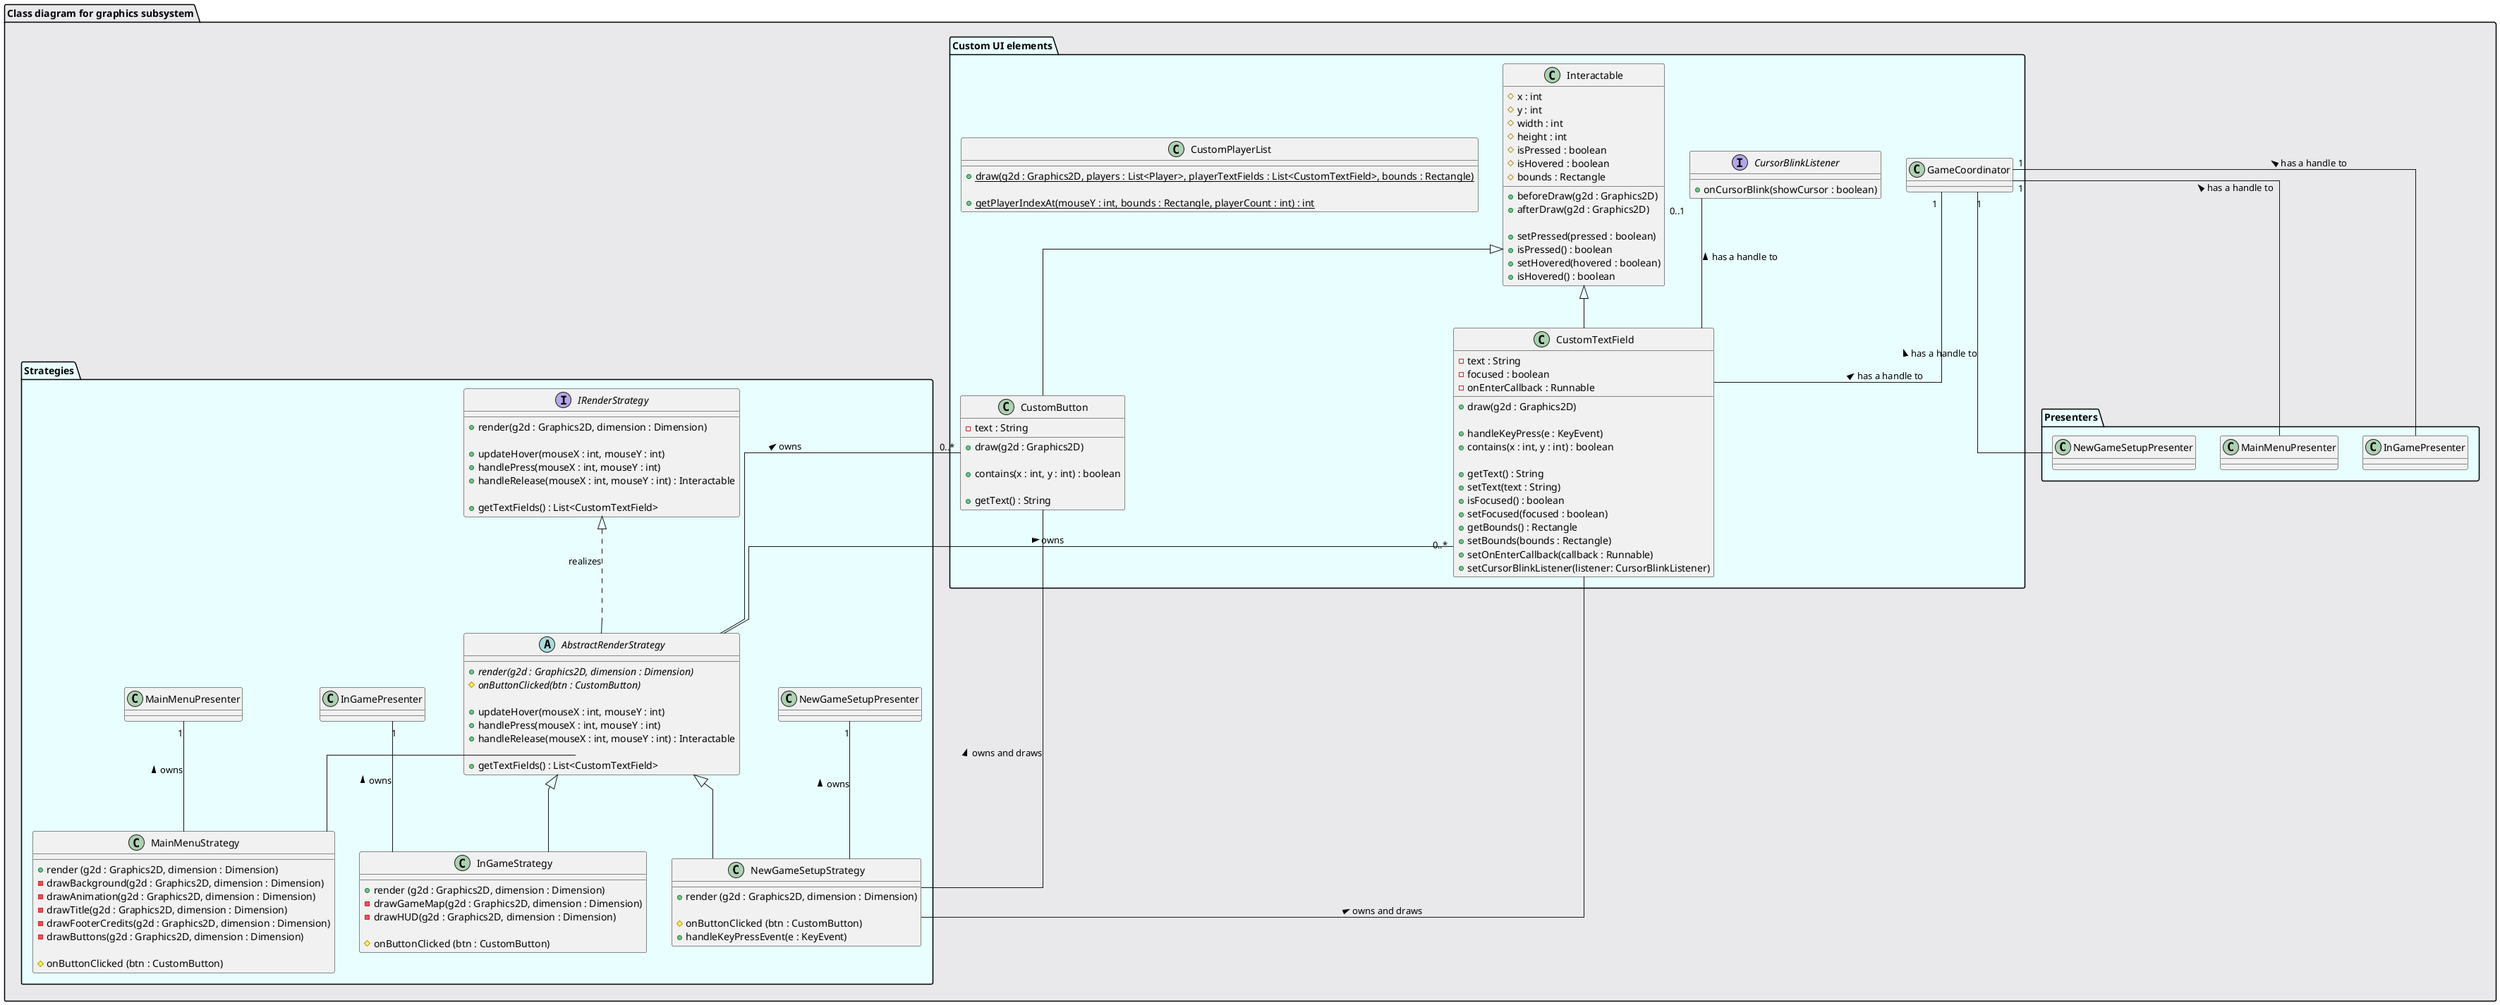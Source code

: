 @startuml

skinparam groupInheritance 3
skinparam linetype ortho

/'
Bizonyos részleteket mint pl. Interactable-nél az állapotváltozókat kihagytam
mivel az "túlságosan a részletekbe menne", elvesztené a class diagram jellegét,
ami az osztályok közötti viszonyokat mutatja meg, nem igazán azt, hogy mit hogyan
csinál egy adott osztály, mint például az állapot elmentést.
A getter-setter párosokhoz mindig tartozik egy mező vagy asszociáció. Ez azért is 
van, hogy ne is legyen az kérdés, hogy MIÉRT van ott az a getter v. getter-setter 
páros.
Bizonyos mezők mégis megmaradnak, mint x, y az Interactable-nál. Ez azért is van,
mivel segít az Interactable lényegének megértéséhez, ami egy UI widget 
("customUIElements") ősosztálya.

TL;DR hogy mi és mi nem kerül be az művészi kérdés. Igazándiból a fő 
kérdés az, hogy mennyire segít megérteni az osztályt az adott metódus,
mező.
'/

package "Class diagram for graphics subsystem" #e9e8eb {
    package "Custom UI elements" #e9ffff {
        class Interactable{
            # x : int
            # y : int 
            # width : int
            # height : int 
            # isPressed : boolean
            # isHovered : boolean
            # bounds : Rectangle

            + beforeDraw(g2d : Graphics2D)
            + afterDraw(g2d : Graphics2D)

            + setPressed(pressed : boolean)
            + isPressed() : boolean
            + setHovered(hovered : boolean)
            + isHovered() : boolean
        }
        
        class CustomButton{
            - text : String

            + draw(g2d : Graphics2D)

            + contains(x : int, y : int) : boolean

            + getText() : String
        }

        Interactable <|-- CustomButton

        interface CursorBlinkListener {
            + onCursorBlink(showCursor : boolean)
        }

        class CustomTextField{
            - text : String
            - focused : boolean
            - onEnterCallback : Runnable
            
            + draw(g2d : Graphics2D)

            + handleKeyPress(e : KeyEvent)
            + contains(x : int, y : int) : boolean

            + getText() : String
            + setText(text : String)
            + isFocused() : boolean
            + setFocused(focused : boolean)
            + getBounds() : Rectangle
            + setBounds(bounds : Rectangle)
            + setOnEnterCallback(callback : Runnable)
            + setCursorBlinkListener(listener: CursorBlinkListener)
        }

        Interactable <|-- CustomTextField
        CursorBlinkListener "0..1" -- CustomTextField : < has a handle to
        GameCoordinator "1" -- CustomTextField : < has a handle to

        class CustomPlayerList {
            {static} + draw(g2d : Graphics2D, players : List<Player>, playerTextFields : List<CustomTextField>, bounds : Rectangle)
            
            {static} + getPlayerIndexAt(mouseY : int, bounds : Rectangle, playerCount : int) : int
        }
    }





    package "Strategies" #e9ffff {
        interface IRenderStrategy{
            + render(g2d : Graphics2D, dimension : Dimension)

            + updateHover(mouseX : int, mouseY : int)
            + handlePress(mouseX : int, mouseY : int)
            + handleRelease(mouseX : int, mouseY : int) : Interactable

            + getTextFields() : List<CustomTextField>
        }

        abstract class AbstractRenderStrategy {
            {abstract} + render(g2d : Graphics2D, dimension : Dimension)
            {abstract} # onButtonClicked(btn : CustomButton)

            + updateHover(mouseX : int, mouseY : int)
            + handlePress(mouseX : int, mouseY : int)
            + handleRelease(mouseX : int, mouseY : int) : Interactable

            + getTextFields() : List<CustomTextField>
        }

        IRenderStrategy <|.. AbstractRenderStrategy : realizes

        CustomButton "0..*" -- AbstractRenderStrategy : < owns
        CustomTextField "0..*" -- AbstractRenderStrategy : < owns

        class InGameStrategy {
            + render (g2d : Graphics2D, dimension : Dimension)
            - drawGameMap(g2d : Graphics2D, dimension : Dimension)
            - drawHUD(g2d : Graphics2D, dimension : Dimension)

            # onButtonClicked (btn : CustomButton)
        }

        AbstractRenderStrategy <|-- InGameStrategy
        InGamePresenter "1" -- InGameStrategy : < owns

        class MainMenuStrategy {
            + render (g2d : Graphics2D, dimension : Dimension)
            - drawBackground(g2d : Graphics2D, dimension : Dimension)
            - drawAnimation(g2d : Graphics2D, dimension : Dimension)
            - drawTitle(g2d : Graphics2D, dimension : Dimension)
            - drawFooterCredits(g2d : Graphics2D, dimension : Dimension)
            - drawButtons(g2d : Graphics2D, dimension : Dimension)
            
            # onButtonClicked (btn : CustomButton)
        }

        AbstractRenderStrategy <|-- MainMenuStrategy
        MainMenuPresenter "1" -- MainMenuStrategy : < owns


        class NewGameSetupStrategy {
            + render (g2d : Graphics2D, dimension : Dimension)
            
            # onButtonClicked (btn : CustomButton)
            + handleKeyPressEvent(e : KeyEvent)
        }

        AbstractRenderStrategy <|-- NewGameSetupStrategy
        NewGameSetupPresenter "1" -- NewGameSetupStrategy : < owns
        CustomButton -- NewGameSetupStrategy : < owns and draws
        CustomTextField -- NewGameSetupStrategy : < owns and draws
    }


    package "Presenters" #e9ffff{
        class InGamePresenter {

        }
        GameCoordinator "1" -- InGamePresenter : < has a handle to

        class MainMenuPresenter {

        }
        GameCoordinator "1" -- MainMenuPresenter : < has a handle to

        class NewGameSetupPresenter {

        }
        GameCoordinator "1" -- NewGameSetupPresenter : < has a handle to
    }
}

@enduml